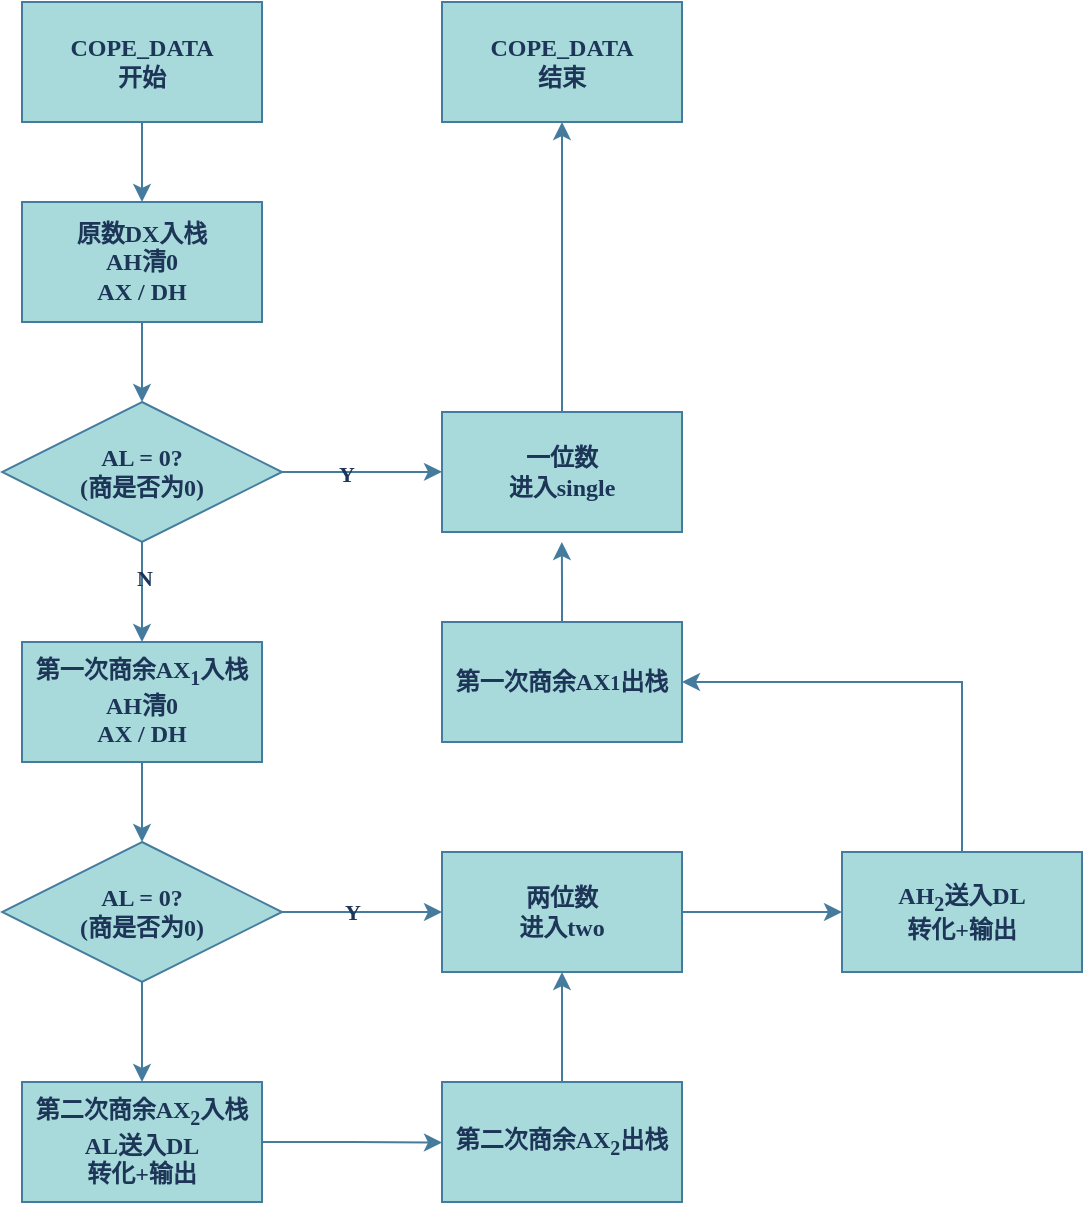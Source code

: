 <mxfile version="22.1.2" type="device">
  <diagram name="第 1 页" id="IO6m5QoP2I5W522Q2J9y">
    <mxGraphModel dx="937" dy="618" grid="1" gridSize="10" guides="1" tooltips="1" connect="1" arrows="1" fold="1" page="1" pageScale="1" pageWidth="827" pageHeight="1169" math="0" shadow="0">
      <root>
        <mxCell id="0" />
        <mxCell id="1" parent="0" />
        <mxCell id="3BJczpkyPjokTJypdIMk-4" value="" style="edgeStyle=orthogonalEdgeStyle;rounded=0;orthogonalLoop=1;jettySize=auto;html=1;fontFamily=Times New Roman;fontStyle=1;labelBackgroundColor=none;strokeColor=#457B9D;fontColor=default;" edge="1" parent="1" source="3BJczpkyPjokTJypdIMk-1" target="3BJczpkyPjokTJypdIMk-3">
          <mxGeometry relative="1" as="geometry" />
        </mxCell>
        <mxCell id="3BJczpkyPjokTJypdIMk-1" value="COPE_DATA&lt;br&gt;开始" style="rounded=0;whiteSpace=wrap;html=1;fontFamily=Times New Roman;fontStyle=1;labelBackgroundColor=none;fillColor=#A8DADC;strokeColor=#457B9D;fontColor=#1D3557;" vertex="1" parent="1">
          <mxGeometry x="70" y="70" width="120" height="60" as="geometry" />
        </mxCell>
        <mxCell id="3BJczpkyPjokTJypdIMk-6" value="" style="edgeStyle=orthogonalEdgeStyle;rounded=0;orthogonalLoop=1;jettySize=auto;html=1;fontFamily=Times New Roman;fontStyle=1;labelBackgroundColor=none;strokeColor=#457B9D;fontColor=default;" edge="1" parent="1" source="3BJczpkyPjokTJypdIMk-3" target="3BJczpkyPjokTJypdIMk-5">
          <mxGeometry relative="1" as="geometry" />
        </mxCell>
        <mxCell id="3BJczpkyPjokTJypdIMk-3" value="原数DX入栈&lt;br&gt;AH清0&lt;br&gt;AX / DH" style="rounded=0;whiteSpace=wrap;html=1;fontFamily=Times New Roman;fontStyle=1;labelBackgroundColor=none;fillColor=#A8DADC;strokeColor=#457B9D;fontColor=#1D3557;" vertex="1" parent="1">
          <mxGeometry x="70" y="170" width="120" height="60" as="geometry" />
        </mxCell>
        <mxCell id="3BJczpkyPjokTJypdIMk-7" style="edgeStyle=orthogonalEdgeStyle;rounded=0;orthogonalLoop=1;jettySize=auto;html=1;exitX=1;exitY=0.5;exitDx=0;exitDy=0;fontFamily=Times New Roman;fontStyle=1;labelBackgroundColor=none;strokeColor=#457B9D;fontColor=default;" edge="1" parent="1" source="3BJczpkyPjokTJypdIMk-5">
          <mxGeometry relative="1" as="geometry">
            <mxPoint x="280" y="304.926" as="targetPoint" />
          </mxGeometry>
        </mxCell>
        <mxCell id="3BJczpkyPjokTJypdIMk-8" value="Y" style="edgeLabel;html=1;align=center;verticalAlign=middle;resizable=0;points=[];fontFamily=Times New Roman;fontStyle=1;labelBackgroundColor=none;fontColor=#1D3557;" vertex="1" connectable="0" parent="3BJczpkyPjokTJypdIMk-7">
          <mxGeometry x="-0.201" y="-1" relative="1" as="geometry">
            <mxPoint as="offset" />
          </mxGeometry>
        </mxCell>
        <mxCell id="3BJczpkyPjokTJypdIMk-11" value="" style="edgeStyle=orthogonalEdgeStyle;rounded=0;orthogonalLoop=1;jettySize=auto;html=1;fontFamily=Times New Roman;fontStyle=1;labelBackgroundColor=none;strokeColor=#457B9D;fontColor=default;" edge="1" parent="1" source="3BJczpkyPjokTJypdIMk-5" target="3BJczpkyPjokTJypdIMk-10">
          <mxGeometry relative="1" as="geometry" />
        </mxCell>
        <mxCell id="3BJczpkyPjokTJypdIMk-13" value="N" style="edgeLabel;html=1;align=center;verticalAlign=middle;resizable=0;points=[];fontFamily=Times New Roman;fontStyle=1;labelBackgroundColor=none;fontColor=#1D3557;" vertex="1" connectable="0" parent="3BJczpkyPjokTJypdIMk-11">
          <mxGeometry x="-0.299" y="1" relative="1" as="geometry">
            <mxPoint as="offset" />
          </mxGeometry>
        </mxCell>
        <mxCell id="3BJczpkyPjokTJypdIMk-5" value="AL = 0?&lt;br&gt;(商是否为0)" style="rhombus;whiteSpace=wrap;html=1;rounded=0;fontFamily=Times New Roman;fontStyle=1;labelBackgroundColor=none;fillColor=#A8DADC;strokeColor=#457B9D;fontColor=#1D3557;" vertex="1" parent="1">
          <mxGeometry x="60" y="270" width="140" height="70" as="geometry" />
        </mxCell>
        <mxCell id="3BJczpkyPjokTJypdIMk-26" style="edgeStyle=orthogonalEdgeStyle;rounded=0;orthogonalLoop=1;jettySize=auto;html=1;fontFamily=Times New Roman;fontStyle=1;labelBackgroundColor=none;strokeColor=#457B9D;fontColor=default;" edge="1" parent="1" source="3BJczpkyPjokTJypdIMk-9">
          <mxGeometry relative="1" as="geometry">
            <mxPoint x="340" y="130" as="targetPoint" />
          </mxGeometry>
        </mxCell>
        <mxCell id="3BJczpkyPjokTJypdIMk-9" value="一位数&lt;br&gt;进入single" style="rounded=0;whiteSpace=wrap;html=1;fontFamily=Times New Roman;fontStyle=1;labelBackgroundColor=none;fillColor=#A8DADC;strokeColor=#457B9D;fontColor=#1D3557;" vertex="1" parent="1">
          <mxGeometry x="280" y="275" width="120" height="60" as="geometry" />
        </mxCell>
        <mxCell id="3BJczpkyPjokTJypdIMk-16" style="edgeStyle=orthogonalEdgeStyle;rounded=0;orthogonalLoop=1;jettySize=auto;html=1;fontFamily=Times New Roman;fontStyle=1;labelBackgroundColor=none;strokeColor=#457B9D;fontColor=default;" edge="1" parent="1" source="3BJczpkyPjokTJypdIMk-10">
          <mxGeometry relative="1" as="geometry">
            <mxPoint x="130" y="490" as="targetPoint" />
          </mxGeometry>
        </mxCell>
        <mxCell id="3BJczpkyPjokTJypdIMk-10" value="第一次商余AX&lt;sub&gt;1&lt;/sub&gt;入栈&lt;br&gt;AH清0&lt;br&gt;AX / DH" style="whiteSpace=wrap;html=1;rounded=0;fontFamily=Times New Roman;fontStyle=1;labelBackgroundColor=none;fillColor=#A8DADC;strokeColor=#457B9D;fontColor=#1D3557;" vertex="1" parent="1">
          <mxGeometry x="70" y="390" width="120" height="60" as="geometry" />
        </mxCell>
        <mxCell id="3BJczpkyPjokTJypdIMk-28" style="edgeStyle=orthogonalEdgeStyle;rounded=0;orthogonalLoop=1;jettySize=auto;html=1;fontFamily=Times New Roman;fontStyle=1;labelBackgroundColor=none;strokeColor=#457B9D;fontColor=default;" edge="1" parent="1" source="3BJczpkyPjokTJypdIMk-14">
          <mxGeometry relative="1" as="geometry">
            <mxPoint x="480" y="525" as="targetPoint" />
          </mxGeometry>
        </mxCell>
        <mxCell id="3BJczpkyPjokTJypdIMk-14" value="两位数&lt;br&gt;进入two" style="whiteSpace=wrap;html=1;rounded=0;fontFamily=Times New Roman;fontStyle=1;labelBackgroundColor=none;fillColor=#A8DADC;strokeColor=#457B9D;fontColor=#1D3557;" vertex="1" parent="1">
          <mxGeometry x="280" y="495" width="120" height="60" as="geometry" />
        </mxCell>
        <mxCell id="3BJczpkyPjokTJypdIMk-18" style="edgeStyle=orthogonalEdgeStyle;rounded=0;orthogonalLoop=1;jettySize=auto;html=1;exitX=1;exitY=0.5;exitDx=0;exitDy=0;fontFamily=Times New Roman;fontStyle=1;labelBackgroundColor=none;strokeColor=#457B9D;fontColor=default;" edge="1" parent="1" source="3BJczpkyPjokTJypdIMk-17" target="3BJczpkyPjokTJypdIMk-14">
          <mxGeometry relative="1" as="geometry" />
        </mxCell>
        <mxCell id="3BJczpkyPjokTJypdIMk-19" value="Y" style="edgeLabel;html=1;align=center;verticalAlign=middle;resizable=0;points=[];fontFamily=Times New Roman;fontStyle=1;labelBackgroundColor=none;fontColor=#1D3557;" vertex="1" connectable="0" parent="3BJczpkyPjokTJypdIMk-18">
          <mxGeometry x="-0.123" relative="1" as="geometry">
            <mxPoint as="offset" />
          </mxGeometry>
        </mxCell>
        <mxCell id="3BJczpkyPjokTJypdIMk-21" value="" style="edgeStyle=orthogonalEdgeStyle;rounded=0;orthogonalLoop=1;jettySize=auto;html=1;fontFamily=Times New Roman;fontStyle=1;labelBackgroundColor=none;strokeColor=#457B9D;fontColor=default;" edge="1" parent="1" source="3BJczpkyPjokTJypdIMk-17">
          <mxGeometry relative="1" as="geometry">
            <mxPoint x="130" y="610" as="targetPoint" />
          </mxGeometry>
        </mxCell>
        <mxCell id="3BJczpkyPjokTJypdIMk-17" value="AL = 0?&lt;br&gt;(商是否为0)" style="rhombus;whiteSpace=wrap;html=1;rounded=0;fontFamily=Times New Roman;fontStyle=1;labelBackgroundColor=none;fillColor=#A8DADC;strokeColor=#457B9D;fontColor=#1D3557;" vertex="1" parent="1">
          <mxGeometry x="60" y="490" width="140" height="70" as="geometry" />
        </mxCell>
        <mxCell id="3BJczpkyPjokTJypdIMk-30" style="edgeStyle=orthogonalEdgeStyle;rounded=0;orthogonalLoop=1;jettySize=auto;html=1;exitX=1;exitY=0.5;exitDx=0;exitDy=0;fontFamily=Times New Roman;fontStyle=1;labelBackgroundColor=none;strokeColor=#457B9D;fontColor=default;" edge="1" parent="1" source="3BJczpkyPjokTJypdIMk-23">
          <mxGeometry relative="1" as="geometry">
            <mxPoint x="280.0" y="640.286" as="targetPoint" />
          </mxGeometry>
        </mxCell>
        <mxCell id="3BJczpkyPjokTJypdIMk-23" value="第二次商余AX&lt;sub&gt;2&lt;/sub&gt;入栈&lt;br&gt;AL送入DL&lt;br&gt;转化+输出" style="whiteSpace=wrap;html=1;rounded=0;fontFamily=Times New Roman;fontStyle=1;labelBackgroundColor=none;fillColor=#A8DADC;strokeColor=#457B9D;fontColor=#1D3557;" vertex="1" parent="1">
          <mxGeometry x="70" y="610" width="120" height="60" as="geometry" />
        </mxCell>
        <mxCell id="3BJczpkyPjokTJypdIMk-27" value="COPE_DATA&lt;br&gt;结束" style="rounded=0;whiteSpace=wrap;html=1;fontFamily=Times New Roman;fontStyle=1;labelBackgroundColor=none;fillColor=#A8DADC;strokeColor=#457B9D;fontColor=#1D3557;" vertex="1" parent="1">
          <mxGeometry x="280" y="70" width="120" height="60" as="geometry" />
        </mxCell>
        <mxCell id="3BJczpkyPjokTJypdIMk-34" style="edgeStyle=orthogonalEdgeStyle;rounded=0;orthogonalLoop=1;jettySize=auto;html=1;exitX=0.5;exitY=0;exitDx=0;exitDy=0;fontFamily=Times New Roman;fontStyle=1;labelBackgroundColor=none;strokeColor=#457B9D;fontColor=default;" edge="1" parent="1" source="3BJczpkyPjokTJypdIMk-29">
          <mxGeometry relative="1" as="geometry">
            <mxPoint x="400" y="410" as="targetPoint" />
            <Array as="points">
              <mxPoint x="540" y="410" />
            </Array>
          </mxGeometry>
        </mxCell>
        <mxCell id="3BJczpkyPjokTJypdIMk-29" value="AH&lt;sub style=&quot;border-color: var(--border-color);&quot;&gt;2&lt;/sub&gt;送入DL&lt;br&gt;转化+输出" style="rounded=0;whiteSpace=wrap;html=1;fontFamily=Times New Roman;fontStyle=1;labelBackgroundColor=none;fillColor=#A8DADC;strokeColor=#457B9D;fontColor=#1D3557;" vertex="1" parent="1">
          <mxGeometry x="480" y="495" width="120" height="60" as="geometry" />
        </mxCell>
        <mxCell id="3BJczpkyPjokTJypdIMk-33" style="edgeStyle=orthogonalEdgeStyle;rounded=0;orthogonalLoop=1;jettySize=auto;html=1;exitX=0.5;exitY=0;exitDx=0;exitDy=0;fontFamily=Times New Roman;fontStyle=1;labelBackgroundColor=none;strokeColor=#457B9D;fontColor=default;" edge="1" parent="1" source="3BJczpkyPjokTJypdIMk-32" target="3BJczpkyPjokTJypdIMk-14">
          <mxGeometry relative="1" as="geometry" />
        </mxCell>
        <mxCell id="3BJczpkyPjokTJypdIMk-32" value="第二次商余AX&lt;sub style=&quot;border-color: var(--border-color);&quot;&gt;2&lt;/sub&gt;出栈" style="rounded=0;whiteSpace=wrap;html=1;fontFamily=Times New Roman;fontStyle=1;labelBackgroundColor=none;fillColor=#A8DADC;strokeColor=#457B9D;fontColor=#1D3557;" vertex="1" parent="1">
          <mxGeometry x="280" y="610" width="120" height="60" as="geometry" />
        </mxCell>
        <mxCell id="3BJczpkyPjokTJypdIMk-36" style="edgeStyle=orthogonalEdgeStyle;rounded=0;orthogonalLoop=1;jettySize=auto;html=1;exitX=0.5;exitY=0;exitDx=0;exitDy=0;fontFamily=Times New Roman;fontStyle=1;labelBackgroundColor=none;strokeColor=#457B9D;fontColor=default;" edge="1" parent="1" source="3BJczpkyPjokTJypdIMk-35">
          <mxGeometry relative="1" as="geometry">
            <mxPoint x="339.923" y="340" as="targetPoint" />
          </mxGeometry>
        </mxCell>
        <mxCell id="3BJczpkyPjokTJypdIMk-35" value="第一次商余AX&lt;span style=&quot;font-size: 10px;&quot;&gt;1&lt;/span&gt;出栈" style="rounded=0;whiteSpace=wrap;html=1;fontFamily=Times New Roman;fontStyle=1;labelBackgroundColor=none;fillColor=#A8DADC;strokeColor=#457B9D;fontColor=#1D3557;" vertex="1" parent="1">
          <mxGeometry x="280" y="380" width="120" height="60" as="geometry" />
        </mxCell>
      </root>
    </mxGraphModel>
  </diagram>
</mxfile>
